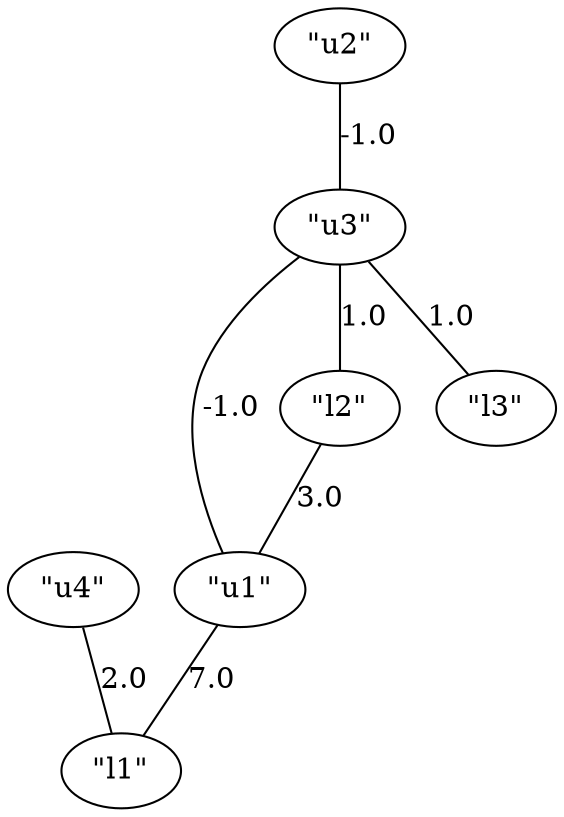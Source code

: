 graph G {
1 -- 6[label="7.0"];
2 -- 1[label="3.0"];
3 -- 7[label="1.0"];
3 -- 2[label="1.0"];
3 -- 1[label="-1.0"];
4 -- 3[label="-1.0"];
5 -- 6[label="2.0"];
1 [label="\"u1\""];
2 [label="\"l2\""];
3 [label="\"u3\""];
4 [label="\"u2\""];
5 [label="\"u4\""];
6 [label="\"l1\""];
7 [label="\"l3\""];
}